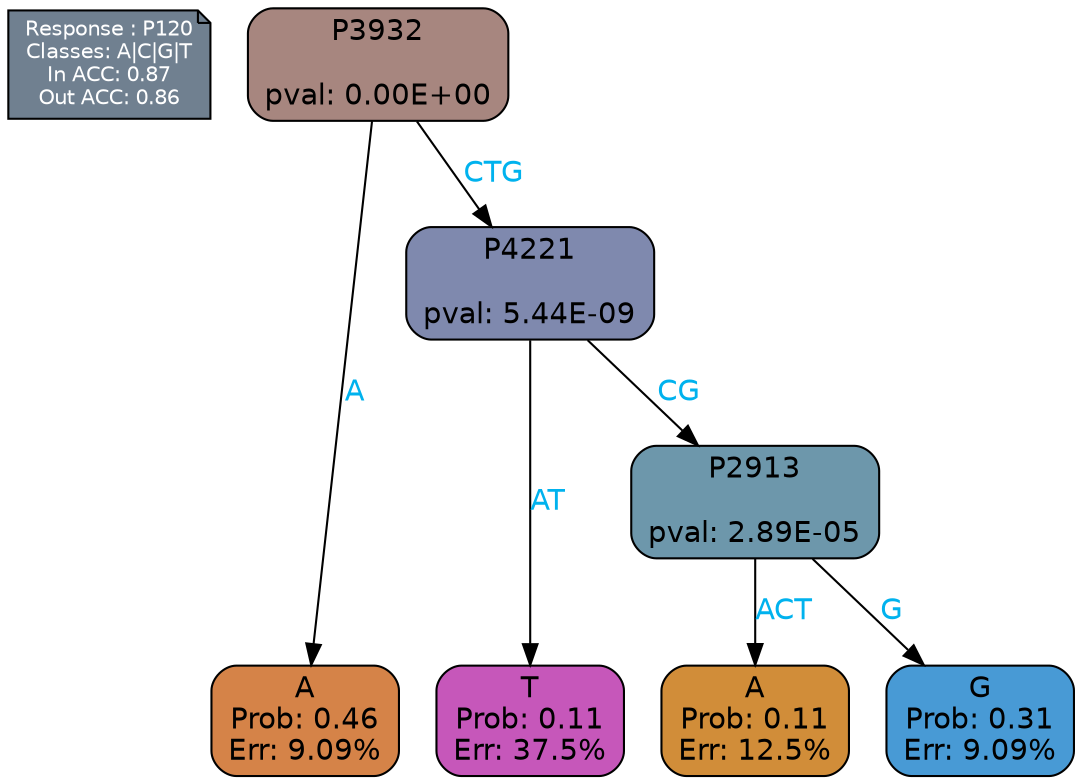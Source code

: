 digraph Tree {
node [shape=box, style="filled, rounded", color="black", fontname=helvetica] ;
graph [ranksep=equally, splines=polylines, bgcolor=transparent, dpi=600] ;
edge [fontname=helvetica] ;
LEGEND [label="Response : P120
Classes: A|C|G|T
In ACC: 0.87
Out ACC: 0.86
",shape=note,align=left,style=filled,fillcolor="slategray",fontcolor="white",fontsize=10];1 [label="P3932

pval: 0.00E+00", fillcolor="#a7867f"] ;
2 [label="A
Prob: 0.46
Err: 9.09%", fillcolor="#d58348"] ;
3 [label="P4221

pval: 5.44E-09", fillcolor="#7f89ae"] ;
4 [label="T
Prob: 0.11
Err: 37.5%", fillcolor="#c657ba"] ;
5 [label="P2913

pval: 2.89E-05", fillcolor="#6d97ab"] ;
6 [label="A
Prob: 0.11
Err: 12.5%", fillcolor="#d18d39"] ;
7 [label="G
Prob: 0.31
Err: 9.09%", fillcolor="#489ad5"] ;
1 -> 2 [label="A",fontcolor=deepskyblue2] ;
1 -> 3 [label="CTG",fontcolor=deepskyblue2] ;
3 -> 4 [label="AT",fontcolor=deepskyblue2] ;
3 -> 5 [label="CG",fontcolor=deepskyblue2] ;
5 -> 6 [label="ACT",fontcolor=deepskyblue2] ;
5 -> 7 [label="G",fontcolor=deepskyblue2] ;
{rank = same; 2;4;6;7;}{rank = same; LEGEND;1;}}